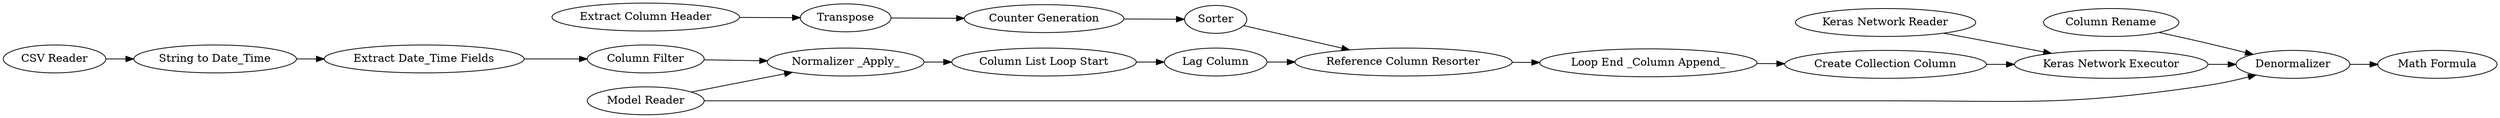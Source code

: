 digraph {
	"-9218344906769213305_200" [label="Normalizer _Apply_"]
	"-3679860892486479000_157" [label="Math Formula"]
	"-9218344906769213305_195" [label="Keras Network Reader"]
	"8486389180497943761_183" [label="Loop End _Column Append_"]
	"-3679860892486479000_154" [label=Denormalizer]
	"5924225547087263111_161" [label="Extract Date_Time Fields"]
	"-9218344906769213305_206" [label="CSV Reader"]
	"-993702327509561283_79" [label="Counter Generation"]
	"-993702327509561283_78" [label=Transpose]
	"8486389180497943761_181" [label="Lag Column"]
	"8486389180497943761_179" [label="Create Collection Column"]
	"-3679860892486479000_155" [label="Column Rename"]
	"-993702327509561283_80" [label=Sorter]
	"5924225547087263111_160" [label="String to Date_Time"]
	"-9218344906769213305_197" [label="Model Reader"]
	"-993702327509561283_76" [label="Reference Column Resorter"]
	"-9218344906769213305_201" [label="Keras Network Executor"]
	"8486389180497943761_178" [label="Column List Loop Start"]
	"-993702327509561283_77" [label="Extract Column Header"]
	"5924225547087263111_138" [label="Column Filter"]
	"8486389180497943761_178" -> "8486389180497943761_181"
	"-993702327509561283_77" -> "-993702327509561283_78"
	"-993702327509561283_78" -> "-993702327509561283_79"
	"-9218344906769213305_197" -> "-3679860892486479000_154"
	"-993702327509561283_80" -> "-993702327509561283_76"
	"-9218344906769213305_200" -> "8486389180497943761_178"
	"-993702327509561283_76" -> "8486389180497943761_183"
	"-9218344906769213305_195" -> "-9218344906769213305_201"
	"-9218344906769213305_201" -> "-3679860892486479000_154"
	"5924225547087263111_138" -> "-9218344906769213305_200"
	"5924225547087263111_161" -> "5924225547087263111_138"
	"8486389180497943761_181" -> "-993702327509561283_76"
	"5924225547087263111_160" -> "5924225547087263111_161"
	"-3679860892486479000_154" -> "-3679860892486479000_157"
	"8486389180497943761_179" -> "-9218344906769213305_201"
	"-993702327509561283_79" -> "-993702327509561283_80"
	"8486389180497943761_183" -> "8486389180497943761_179"
	"-3679860892486479000_155" -> "-3679860892486479000_154"
	"-9218344906769213305_206" -> "5924225547087263111_160"
	"-9218344906769213305_197" -> "-9218344906769213305_200"
	rankdir=LR
}
